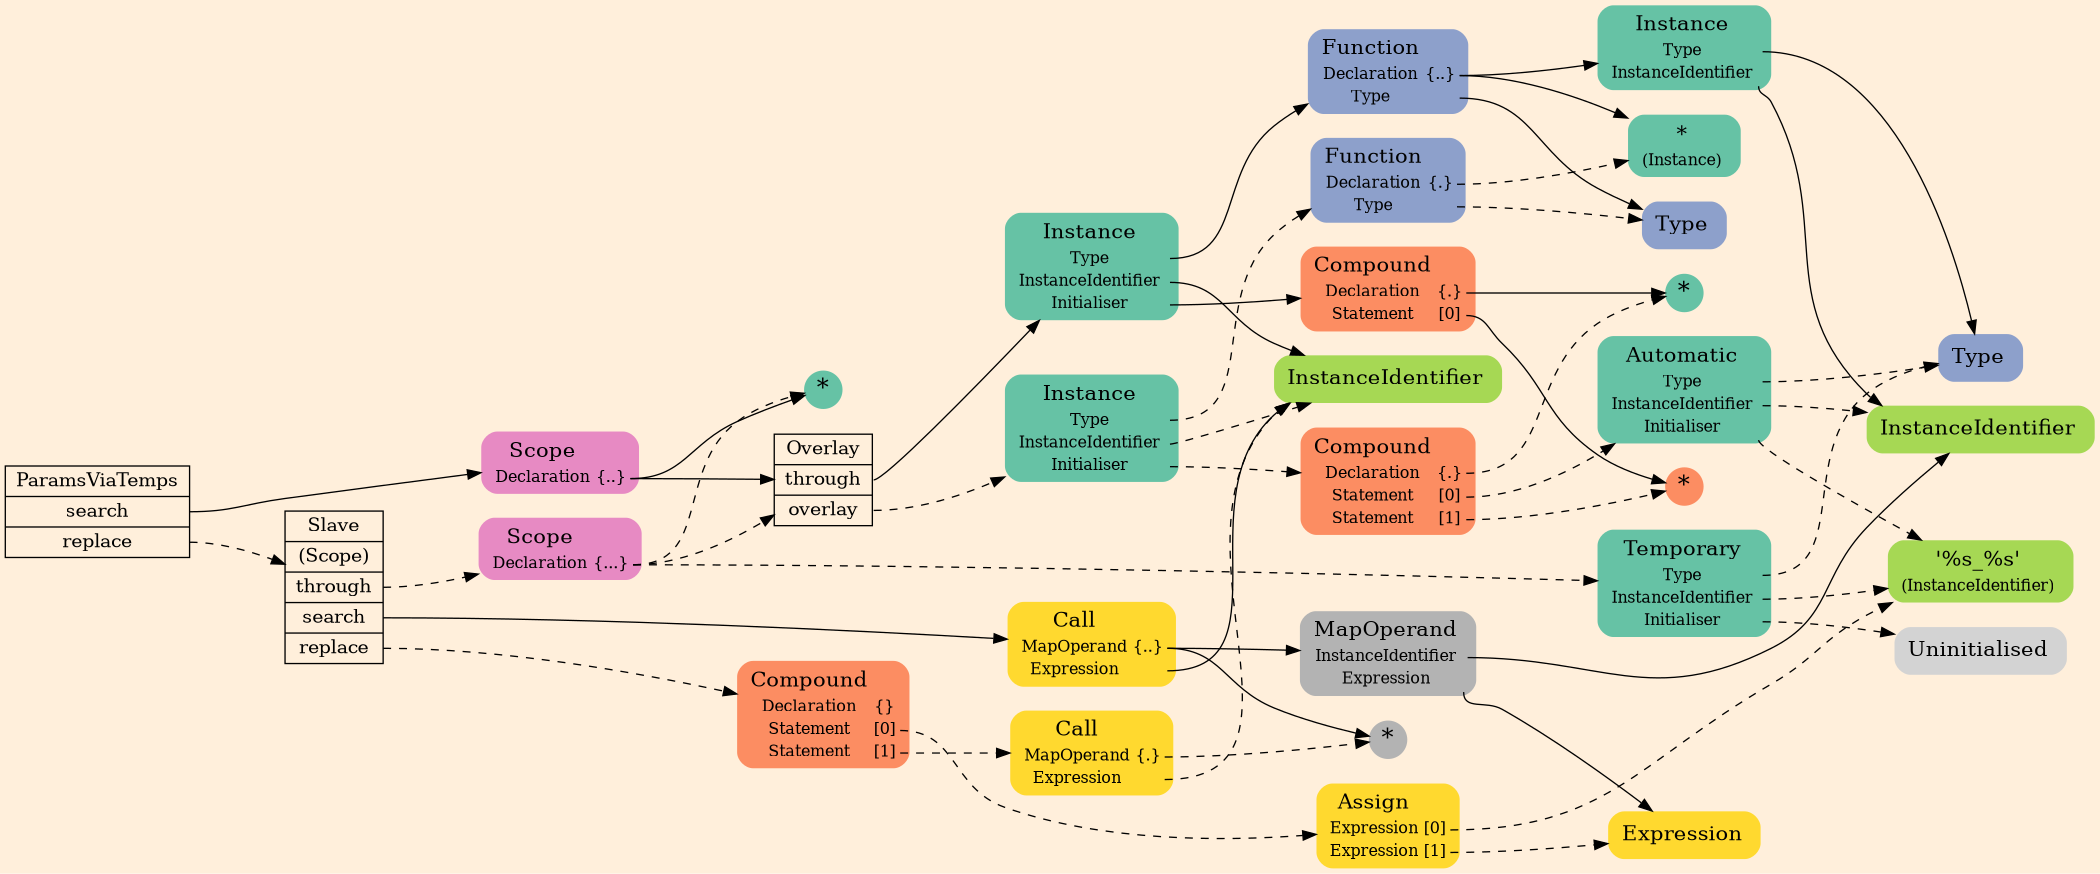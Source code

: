 digraph Inferno {
graph [
    rankdir = "LR"
    ranksep = 1.0
    size = "14,20"
    bgcolor = antiquewhite1
    color = black
    fontcolor = black
];
node [
];

// -------------------- transformation figure --------------------
"CR#P28-0" [
    shape = "record"
    fillcolor = antiquewhite1
    label = "<fixed> ParamsViaTemps | <port0> search | <port1> replace"
    style = "filled"
    fontsize = "14"
    color = black
    fontcolor = black
];

"#B-2-428" [
    shape = "plaintext"
    fillcolor = "/set28/4"
    label = <<TABLE BORDER="0" CELLBORDER="0" CELLSPACING="0">
     <TR><TD><FONT POINT-SIZE="16.0">Scope</FONT></TD><TD></TD></TR>
     <TR><TD>Declaration</TD><TD PORT="port0">{..}</TD></TR>
    </TABLE>>
    style = "rounded,filled"
    fontsize = "12"
];

"#B-2-432" [
    shape = "circle"
    fillcolor = "/set28/1"
    label = <*>
    style = "filled"
    fontsize = "18"
    penwidth = 0.0
    fixedsize = true
    width = 0.4
    height = 0.4
];

"#B-2-457" [
    shape = "record"
    fillcolor = antiquewhite1
    label = "<fixed> Overlay | <port0> through | <port1> overlay"
    style = "filled"
    fontsize = "14"
    color = black
    fontcolor = black
];

"#B-2-430" [
    shape = "plaintext"
    fillcolor = "/set28/1"
    label = <<TABLE BORDER="0" CELLBORDER="0" CELLSPACING="0">
     <TR><TD><FONT POINT-SIZE="16.0">Instance</FONT></TD><TD></TD></TR>
     <TR><TD>Type</TD><TD PORT="port0"></TD></TR>
     <TR><TD>InstanceIdentifier</TD><TD PORT="port1"></TD></TR>
     <TR><TD>Initialiser</TD><TD PORT="port2"></TD></TR>
    </TABLE>>
    style = "rounded,filled"
    fontsize = "12"
];

"#B-2-434" [
    shape = "plaintext"
    fillcolor = "/set28/3"
    label = <<TABLE BORDER="0" CELLBORDER="0" CELLSPACING="0">
     <TR><TD><FONT POINT-SIZE="16.0">Function</FONT></TD><TD></TD></TR>
     <TR><TD>Declaration</TD><TD PORT="port0">{..}</TD></TR>
     <TR><TD>Type</TD><TD PORT="port1"></TD></TR>
    </TABLE>>
    style = "rounded,filled"
    fontsize = "12"
];

"#B-2-446" [
    shape = "plaintext"
    fillcolor = "/set28/1"
    label = <<TABLE BORDER="0" CELLBORDER="0" CELLSPACING="0">
     <TR><TD><FONT POINT-SIZE="16.0">*</FONT></TD><TD></TD></TR>
     <TR><TD>(Instance)</TD><TD PORT="port0"></TD></TR>
    </TABLE>>
    style = "rounded,filled"
    fontsize = "12"
];

"#B-2-445" [
    shape = "plaintext"
    fillcolor = "/set28/1"
    label = <<TABLE BORDER="0" CELLBORDER="0" CELLSPACING="0">
     <TR><TD><FONT POINT-SIZE="16.0">Instance</FONT></TD><TD></TD></TR>
     <TR><TD>Type</TD><TD PORT="port0"></TD></TR>
     <TR><TD>InstanceIdentifier</TD><TD PORT="port1"></TD></TR>
    </TABLE>>
    style = "rounded,filled"
    fontsize = "12"
];

"#B-2-452" [
    shape = "plaintext"
    fillcolor = "/set28/3"
    label = <<TABLE BORDER="0" CELLBORDER="0" CELLSPACING="0">
     <TR><TD><FONT POINT-SIZE="16.0">Type</FONT></TD><TD></TD></TR>
    </TABLE>>
    style = "rounded,filled"
    fontsize = "12"
];

"#B-2-443" [
    shape = "plaintext"
    fillcolor = "/set28/5"
    label = <<TABLE BORDER="0" CELLBORDER="0" CELLSPACING="0">
     <TR><TD><FONT POINT-SIZE="16.0">InstanceIdentifier</FONT></TD><TD></TD></TR>
    </TABLE>>
    style = "rounded,filled"
    fontsize = "12"
];

"#B-2-436" [
    shape = "plaintext"
    fillcolor = "/set28/3"
    label = <<TABLE BORDER="0" CELLBORDER="0" CELLSPACING="0">
     <TR><TD><FONT POINT-SIZE="16.0">Type</FONT></TD><TD></TD></TR>
    </TABLE>>
    style = "rounded,filled"
    fontsize = "12"
];

"#B-2-442" [
    shape = "plaintext"
    fillcolor = "/set28/5"
    label = <<TABLE BORDER="0" CELLBORDER="0" CELLSPACING="0">
     <TR><TD><FONT POINT-SIZE="16.0">InstanceIdentifier</FONT></TD><TD></TD></TR>
    </TABLE>>
    style = "rounded,filled"
    fontsize = "12"
];

"#B-2-437" [
    shape = "plaintext"
    fillcolor = "/set28/2"
    label = <<TABLE BORDER="0" CELLBORDER="0" CELLSPACING="0">
     <TR><TD><FONT POINT-SIZE="16.0">Compound</FONT></TD><TD></TD></TR>
     <TR><TD>Declaration</TD><TD PORT="port0">{.}</TD></TR>
     <TR><TD>Statement</TD><TD PORT="port1">[0]</TD></TR>
    </TABLE>>
    style = "rounded,filled"
    fontsize = "12"
];

"#B-2-441" [
    shape = "circle"
    fillcolor = "/set28/1"
    label = <*>
    style = "filled"
    fontsize = "18"
    penwidth = 0.0
    fixedsize = true
    width = 0.4
    height = 0.4
];

"#B-2-440" [
    shape = "circle"
    fillcolor = "/set28/2"
    label = <*>
    style = "filled"
    fontsize = "18"
    penwidth = 0.0
    fixedsize = true
    width = 0.4
    height = 0.4
];

"#B-2-431" [
    shape = "plaintext"
    fillcolor = "/set28/1"
    label = <<TABLE BORDER="0" CELLBORDER="0" CELLSPACING="0">
     <TR><TD><FONT POINT-SIZE="16.0">Instance</FONT></TD><TD></TD></TR>
     <TR><TD>Type</TD><TD PORT="port0"></TD></TR>
     <TR><TD>InstanceIdentifier</TD><TD PORT="port1"></TD></TR>
     <TR><TD>Initialiser</TD><TD PORT="port2"></TD></TR>
    </TABLE>>
    style = "rounded,filled"
    fontsize = "12"
];

"#B-2-435" [
    shape = "plaintext"
    fillcolor = "/set28/3"
    label = <<TABLE BORDER="0" CELLBORDER="0" CELLSPACING="0">
     <TR><TD><FONT POINT-SIZE="16.0">Function</FONT></TD><TD></TD></TR>
     <TR><TD>Declaration</TD><TD PORT="port0">{.}</TD></TR>
     <TR><TD>Type</TD><TD PORT="port1"></TD></TR>
    </TABLE>>
    style = "rounded,filled"
    fontsize = "12"
];

"#B-2-438" [
    shape = "plaintext"
    fillcolor = "/set28/2"
    label = <<TABLE BORDER="0" CELLBORDER="0" CELLSPACING="0">
     <TR><TD><FONT POINT-SIZE="16.0">Compound</FONT></TD><TD></TD></TR>
     <TR><TD>Declaration</TD><TD PORT="port0">{.}</TD></TR>
     <TR><TD>Statement</TD><TD PORT="port1">[0]</TD></TR>
     <TR><TD>Statement</TD><TD PORT="port2">[1]</TD></TR>
    </TABLE>>
    style = "rounded,filled"
    fontsize = "12"
];

"#B-2-451" [
    shape = "plaintext"
    fillcolor = "/set28/1"
    label = <<TABLE BORDER="0" CELLBORDER="0" CELLSPACING="0">
     <TR><TD><FONT POINT-SIZE="16.0">Automatic</FONT></TD><TD></TD></TR>
     <TR><TD>Type</TD><TD PORT="port0"></TD></TR>
     <TR><TD>InstanceIdentifier</TD><TD PORT="port1"></TD></TR>
     <TR><TD>Initialiser</TD><TD PORT="port2"></TD></TR>
    </TABLE>>
    style = "rounded,filled"
    fontsize = "12"
];

"#B-2-456" [
    shape = "plaintext"
    fillcolor = "/set28/5"
    label = <<TABLE BORDER="0" CELLBORDER="0" CELLSPACING="0">
     <TR><TD><FONT POINT-SIZE="16.0">'%s_%s'</FONT></TD><TD></TD></TR>
     <TR><TD>(InstanceIdentifier)</TD><TD PORT="port0"></TD></TR>
    </TABLE>>
    style = "rounded,filled"
    fontsize = "12"
];

"#B-2-458" [
    shape = "record"
    fillcolor = antiquewhite1
    label = "<fixed> Slave | <port0> (Scope) | <port1> through | <port2> search | <port3> replace"
    style = "filled"
    fontsize = "14"
    color = black
    fontcolor = black
];

"#B-2-429" [
    shape = "plaintext"
    fillcolor = "/set28/4"
    label = <<TABLE BORDER="0" CELLBORDER="0" CELLSPACING="0">
     <TR><TD><FONT POINT-SIZE="16.0">Scope</FONT></TD><TD></TD></TR>
     <TR><TD>Declaration</TD><TD PORT="port0">{...}</TD></TR>
    </TABLE>>
    style = "rounded,filled"
    fontsize = "12"
];

"#B-2-453" [
    shape = "plaintext"
    fillcolor = "/set28/1"
    label = <<TABLE BORDER="0" CELLBORDER="0" CELLSPACING="0">
     <TR><TD><FONT POINT-SIZE="16.0">Temporary</FONT></TD><TD></TD></TR>
     <TR><TD>Type</TD><TD PORT="port0"></TD></TR>
     <TR><TD>InstanceIdentifier</TD><TD PORT="port1"></TD></TR>
     <TR><TD>Initialiser</TD><TD PORT="port2"></TD></TR>
    </TABLE>>
    style = "rounded,filled"
    fontsize = "12"
];

"#B-2-459" [
    shape = "plaintext"
    label = <<TABLE BORDER="0" CELLBORDER="0" CELLSPACING="0">
     <TR><TD><FONT POINT-SIZE="16.0">Uninitialised</FONT></TD><TD></TD></TR>
    </TABLE>>
    style = "rounded,filled"
    fontsize = "12"
];

"#B-2-447" [
    shape = "plaintext"
    fillcolor = "/set28/6"
    label = <<TABLE BORDER="0" CELLBORDER="0" CELLSPACING="0">
     <TR><TD><FONT POINT-SIZE="16.0">Call</FONT></TD><TD></TD></TR>
     <TR><TD>MapOperand</TD><TD PORT="port0">{..}</TD></TR>
     <TR><TD>Expression</TD><TD PORT="port1"></TD></TR>
    </TABLE>>
    style = "rounded,filled"
    fontsize = "12"
];

"#B-2-450" [
    shape = "circle"
    fillcolor = "/set28/8"
    label = <*>
    style = "filled"
    fontsize = "18"
    penwidth = 0.0
    fixedsize = true
    width = 0.4
    height = 0.4
];

"#B-2-449" [
    shape = "plaintext"
    fillcolor = "/set28/8"
    label = <<TABLE BORDER="0" CELLBORDER="0" CELLSPACING="0">
     <TR><TD><FONT POINT-SIZE="16.0">MapOperand</FONT></TD><TD></TD></TR>
     <TR><TD>InstanceIdentifier</TD><TD PORT="port0"></TD></TR>
     <TR><TD>Expression</TD><TD PORT="port1"></TD></TR>
    </TABLE>>
    style = "rounded,filled"
    fontsize = "12"
];

"#B-2-455" [
    shape = "plaintext"
    fillcolor = "/set28/6"
    label = <<TABLE BORDER="0" CELLBORDER="0" CELLSPACING="0">
     <TR><TD><FONT POINT-SIZE="16.0">Expression</FONT></TD><TD></TD></TR>
    </TABLE>>
    style = "rounded,filled"
    fontsize = "12"
];

"#B-2-439" [
    shape = "plaintext"
    fillcolor = "/set28/2"
    label = <<TABLE BORDER="0" CELLBORDER="0" CELLSPACING="0">
     <TR><TD><FONT POINT-SIZE="16.0">Compound</FONT></TD><TD></TD></TR>
     <TR><TD>Declaration</TD><TD PORT="port0">{}</TD></TR>
     <TR><TD>Statement</TD><TD PORT="port1">[0]</TD></TR>
     <TR><TD>Statement</TD><TD PORT="port2">[1]</TD></TR>
    </TABLE>>
    style = "rounded,filled"
    fontsize = "12"
];

"#B-2-454" [
    shape = "plaintext"
    fillcolor = "/set28/6"
    label = <<TABLE BORDER="0" CELLBORDER="0" CELLSPACING="0">
     <TR><TD><FONT POINT-SIZE="16.0">Assign</FONT></TD><TD></TD></TR>
     <TR><TD>Expression</TD><TD PORT="port0">[0]</TD></TR>
     <TR><TD>Expression</TD><TD PORT="port1">[1]</TD></TR>
    </TABLE>>
    style = "rounded,filled"
    fontsize = "12"
];

"#B-2-448" [
    shape = "plaintext"
    fillcolor = "/set28/6"
    label = <<TABLE BORDER="0" CELLBORDER="0" CELLSPACING="0">
     <TR><TD><FONT POINT-SIZE="16.0">Call</FONT></TD><TD></TD></TR>
     <TR><TD>MapOperand</TD><TD PORT="port0">{.}</TD></TR>
     <TR><TD>Expression</TD><TD PORT="port1"></TD></TR>
    </TABLE>>
    style = "rounded,filled"
    fontsize = "12"
];


// -------------------- links --------------------
// links for block CR#P28-0
"CR#P28-0":port0 -> "#B-2-428" [
    style="solid"
    color = black
    fontcolor = black
];

"CR#P28-0":port1 -> "#B-2-458" [
    style="dashed"
    color = black
    fontcolor = black
];

// links for block #B-2-428
"#B-2-428":port0 -> "#B-2-432" [
    style="solid"
    color = black
    fontcolor = black
];

"#B-2-428":port0 -> "#B-2-457" [
    style="solid"
    color = black
    fontcolor = black
];

// links for block #B-2-432
// links for block #B-2-457
"#B-2-457":port0 -> "#B-2-430" [
    style="solid"
    color = black
    fontcolor = black
];

"#B-2-457":port1 -> "#B-2-431" [
    style="dashed"
    color = black
    fontcolor = black
];

// links for block #B-2-430
"#B-2-430":port0 -> "#B-2-434" [
    style="solid"
    color = black
    fontcolor = black
];

"#B-2-430":port1 -> "#B-2-442" [
    style="solid"
    color = black
    fontcolor = black
];

"#B-2-430":port2 -> "#B-2-437" [
    style="solid"
    color = black
    fontcolor = black
];

// links for block #B-2-434
"#B-2-434":port0 -> "#B-2-446" [
    style="solid"
    color = black
    fontcolor = black
];

"#B-2-434":port0 -> "#B-2-445" [
    style="solid"
    color = black
    fontcolor = black
];

"#B-2-434":port1 -> "#B-2-436" [
    style="solid"
    color = black
    fontcolor = black
];

// links for block #B-2-446
// links for block #B-2-445
"#B-2-445":port0 -> "#B-2-452" [
    style="solid"
    color = black
    fontcolor = black
];

"#B-2-445":port1 -> "#B-2-443" [
    style="solid"
    color = black
    fontcolor = black
];

// links for block #B-2-452
// links for block #B-2-443
// links for block #B-2-436
// links for block #B-2-442
// links for block #B-2-437
"#B-2-437":port0 -> "#B-2-441" [
    style="solid"
    color = black
    fontcolor = black
];

"#B-2-437":port1 -> "#B-2-440" [
    style="solid"
    color = black
    fontcolor = black
];

// links for block #B-2-441
// links for block #B-2-440
// links for block #B-2-431
"#B-2-431":port0 -> "#B-2-435" [
    style="dashed"
    color = black
    fontcolor = black
];

"#B-2-431":port1 -> "#B-2-442" [
    style="dashed"
    color = black
    fontcolor = black
];

"#B-2-431":port2 -> "#B-2-438" [
    style="dashed"
    color = black
    fontcolor = black
];

// links for block #B-2-435
"#B-2-435":port0 -> "#B-2-446" [
    style="dashed"
    color = black
    fontcolor = black
];

"#B-2-435":port1 -> "#B-2-436" [
    style="dashed"
    color = black
    fontcolor = black
];

// links for block #B-2-438
"#B-2-438":port0 -> "#B-2-441" [
    style="dashed"
    color = black
    fontcolor = black
];

"#B-2-438":port1 -> "#B-2-451" [
    style="dashed"
    color = black
    fontcolor = black
];

"#B-2-438":port2 -> "#B-2-440" [
    style="dashed"
    color = black
    fontcolor = black
];

// links for block #B-2-451
"#B-2-451":port0 -> "#B-2-452" [
    style="dashed"
    color = black
    fontcolor = black
];

"#B-2-451":port1 -> "#B-2-443" [
    style="dashed"
    color = black
    fontcolor = black
];

"#B-2-451":port2 -> "#B-2-456" [
    style="dashed"
    color = black
    fontcolor = black
];

// links for block #B-2-456
// links for block #B-2-458
"#B-2-458":port1 -> "#B-2-429" [
    style="dashed"
    color = black
    fontcolor = black
];

"#B-2-458":port2 -> "#B-2-447" [
    style="solid"
    color = black
    fontcolor = black
];

"#B-2-458":port3 -> "#B-2-439" [
    style="dashed"
    color = black
    fontcolor = black
];

// links for block #B-2-429
"#B-2-429":port0 -> "#B-2-432" [
    style="dashed"
    color = black
    fontcolor = black
];

"#B-2-429":port0 -> "#B-2-457" [
    style="dashed"
    color = black
    fontcolor = black
];

"#B-2-429":port0 -> "#B-2-453" [
    style="dashed"
    color = black
    fontcolor = black
];

// links for block #B-2-453
"#B-2-453":port0 -> "#B-2-452" [
    style="dashed"
    color = black
    fontcolor = black
];

"#B-2-453":port1 -> "#B-2-456" [
    style="dashed"
    color = black
    fontcolor = black
];

"#B-2-453":port2 -> "#B-2-459" [
    style="dashed"
    color = black
    fontcolor = black
];

// links for block #B-2-459
// links for block #B-2-447
"#B-2-447":port0 -> "#B-2-450" [
    style="solid"
    color = black
    fontcolor = black
];

"#B-2-447":port0 -> "#B-2-449" [
    style="solid"
    color = black
    fontcolor = black
];

"#B-2-447":port1 -> "#B-2-442" [
    style="solid"
    color = black
    fontcolor = black
];

// links for block #B-2-450
// links for block #B-2-449
"#B-2-449":port0 -> "#B-2-443" [
    style="solid"
    color = black
    fontcolor = black
];

"#B-2-449":port1 -> "#B-2-455" [
    style="solid"
    color = black
    fontcolor = black
];

// links for block #B-2-455
// links for block #B-2-439
"#B-2-439":port1 -> "#B-2-454" [
    style="dashed"
    color = black
    fontcolor = black
];

"#B-2-439":port2 -> "#B-2-448" [
    style="dashed"
    color = black
    fontcolor = black
];

// links for block #B-2-454
"#B-2-454":port0 -> "#B-2-456" [
    style="dashed"
    color = black
    fontcolor = black
];

"#B-2-454":port1 -> "#B-2-455" [
    style="dashed"
    color = black
    fontcolor = black
];

// links for block #B-2-448
"#B-2-448":port0 -> "#B-2-450" [
    style="dashed"
    color = black
    fontcolor = black
];

"#B-2-448":port1 -> "#B-2-442" [
    style="dashed"
    color = black
    fontcolor = black
];

}
